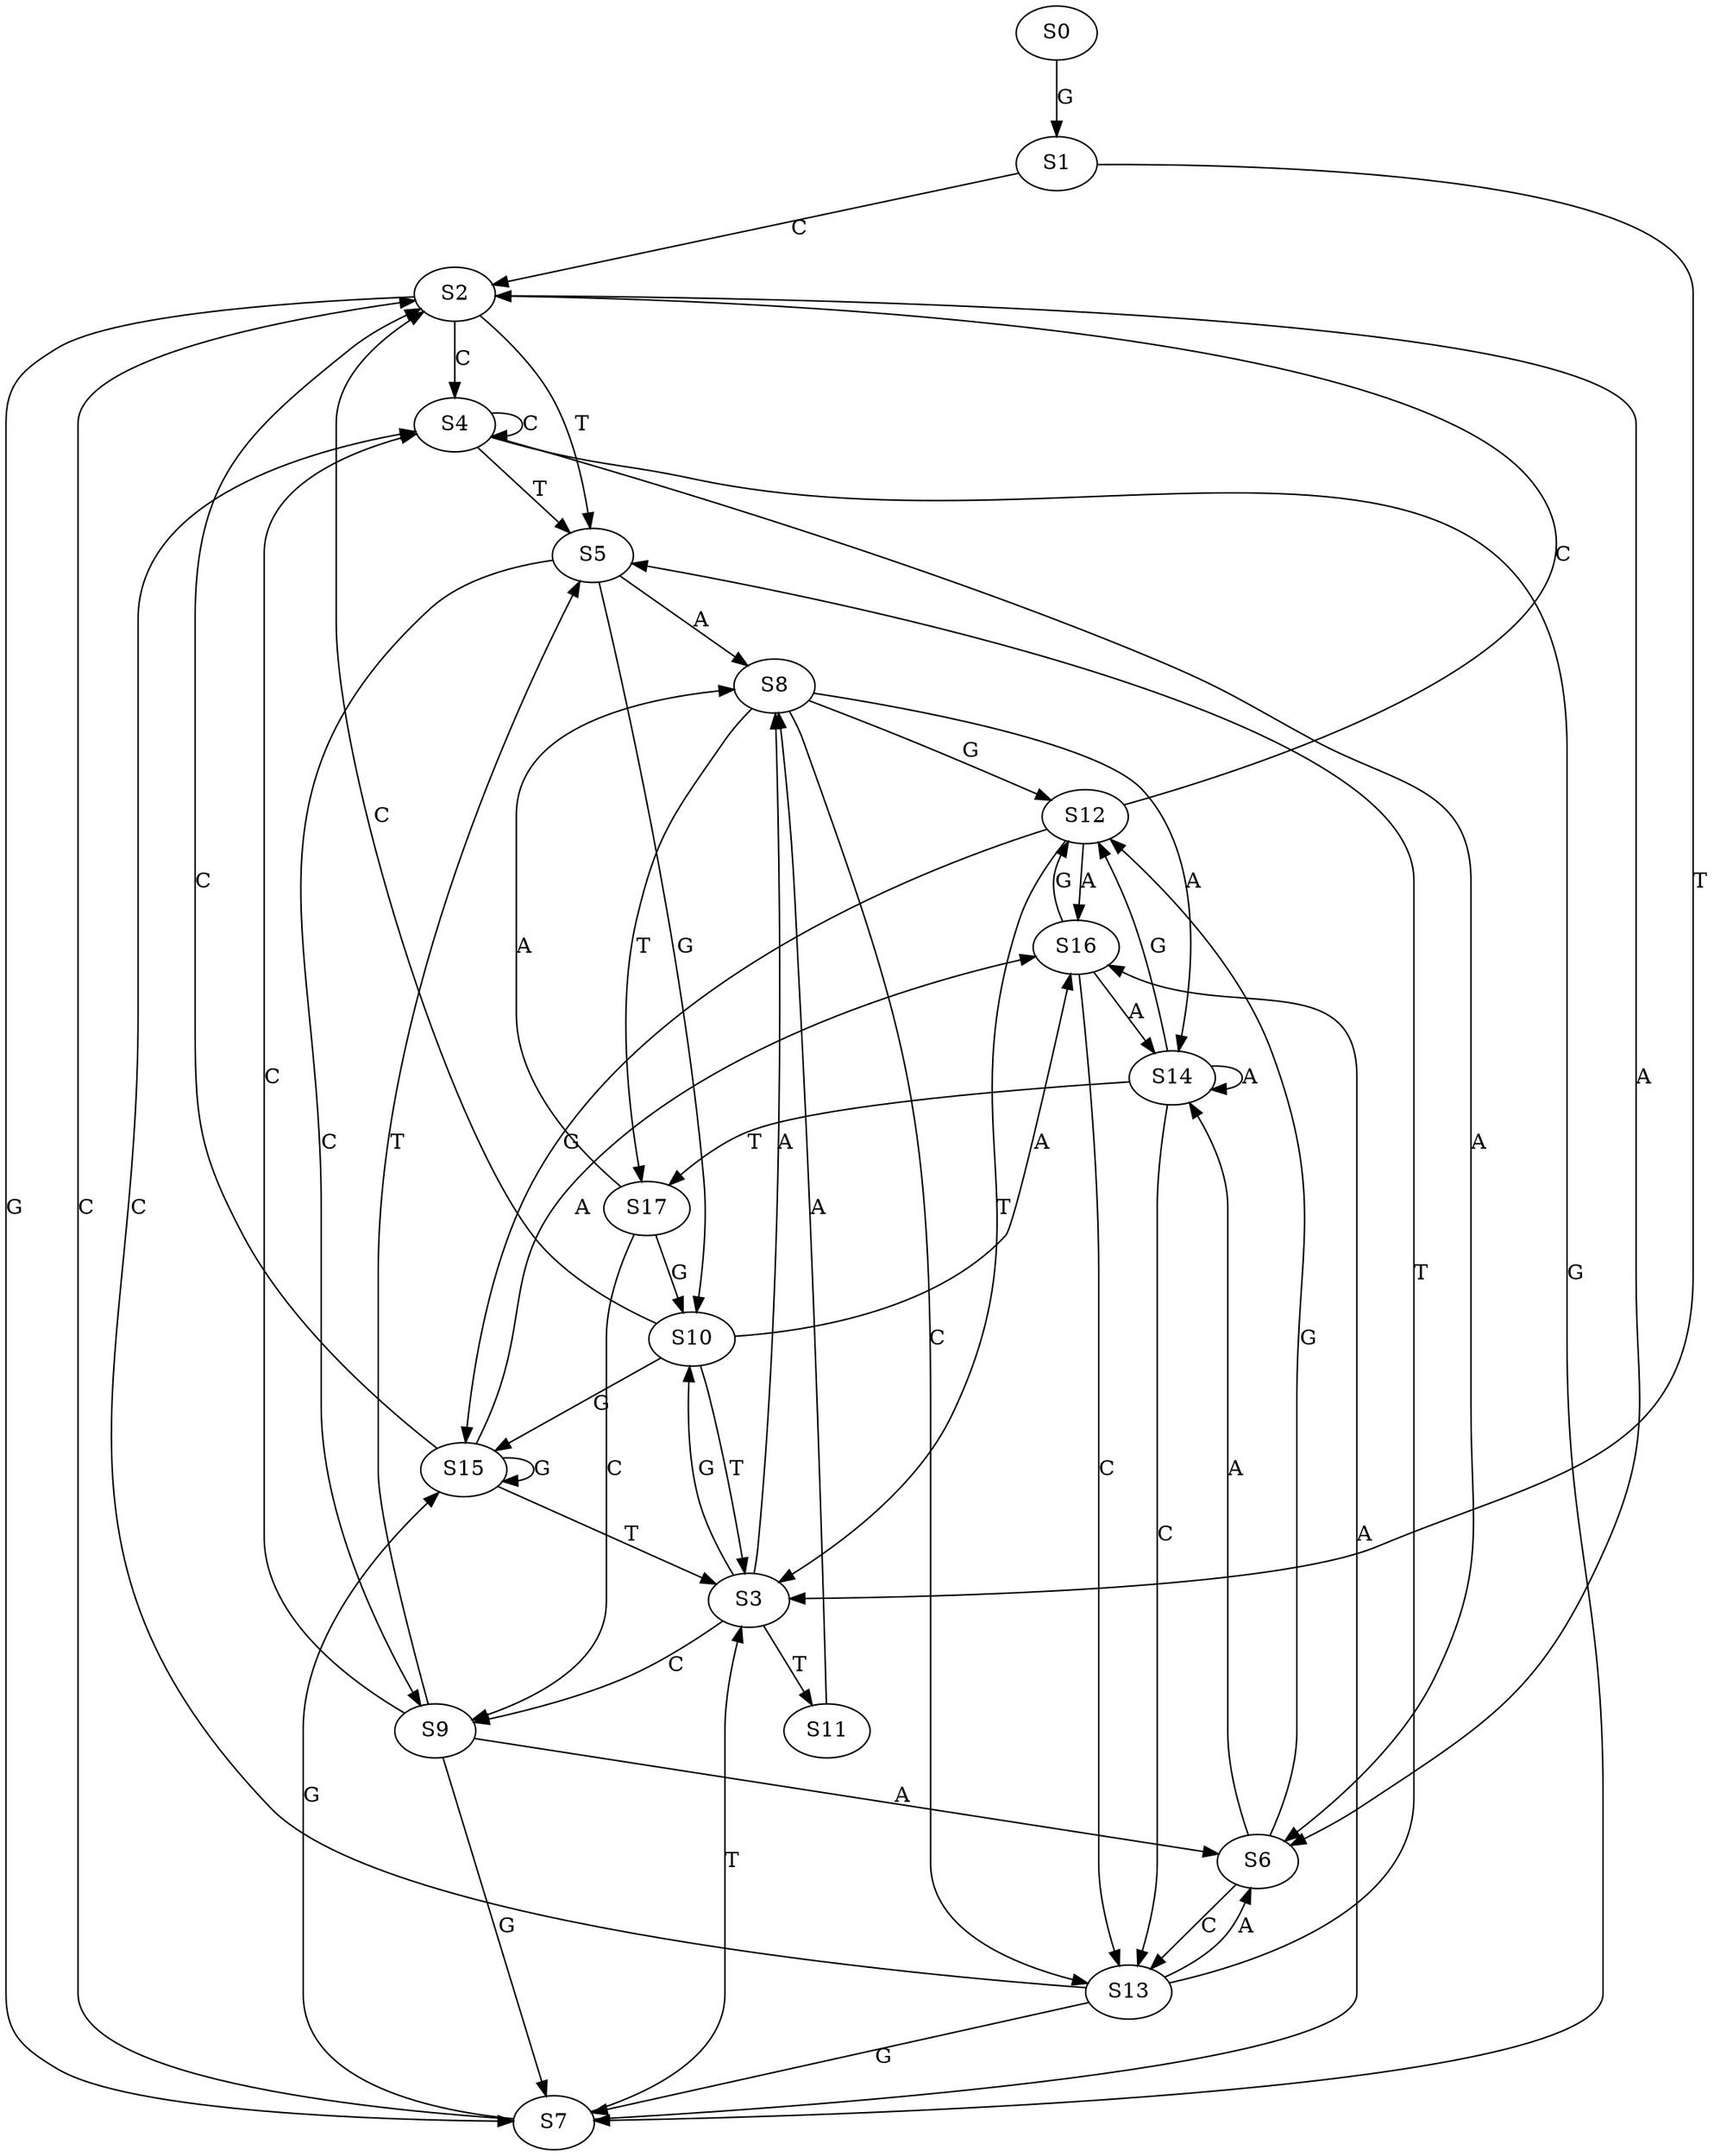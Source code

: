strict digraph  {
	S0 -> S1 [ label = G ];
	S1 -> S2 [ label = C ];
	S1 -> S3 [ label = T ];
	S2 -> S4 [ label = C ];
	S2 -> S5 [ label = T ];
	S2 -> S6 [ label = A ];
	S2 -> S7 [ label = G ];
	S3 -> S8 [ label = A ];
	S3 -> S9 [ label = C ];
	S3 -> S10 [ label = G ];
	S3 -> S11 [ label = T ];
	S4 -> S7 [ label = G ];
	S4 -> S4 [ label = C ];
	S4 -> S6 [ label = A ];
	S4 -> S5 [ label = T ];
	S5 -> S10 [ label = G ];
	S5 -> S9 [ label = C ];
	S5 -> S8 [ label = A ];
	S6 -> S12 [ label = G ];
	S6 -> S13 [ label = C ];
	S6 -> S14 [ label = A ];
	S7 -> S15 [ label = G ];
	S7 -> S3 [ label = T ];
	S7 -> S16 [ label = A ];
	S7 -> S2 [ label = C ];
	S8 -> S12 [ label = G ];
	S8 -> S17 [ label = T ];
	S8 -> S13 [ label = C ];
	S8 -> S14 [ label = A ];
	S9 -> S5 [ label = T ];
	S9 -> S7 [ label = G ];
	S9 -> S4 [ label = C ];
	S9 -> S6 [ label = A ];
	S10 -> S16 [ label = A ];
	S10 -> S3 [ label = T ];
	S10 -> S2 [ label = C ];
	S10 -> S15 [ label = G ];
	S11 -> S8 [ label = A ];
	S12 -> S3 [ label = T ];
	S12 -> S15 [ label = G ];
	S12 -> S16 [ label = A ];
	S12 -> S2 [ label = C ];
	S13 -> S6 [ label = A ];
	S13 -> S5 [ label = T ];
	S13 -> S4 [ label = C ];
	S13 -> S7 [ label = G ];
	S14 -> S17 [ label = T ];
	S14 -> S13 [ label = C ];
	S14 -> S12 [ label = G ];
	S14 -> S14 [ label = A ];
	S15 -> S16 [ label = A ];
	S15 -> S3 [ label = T ];
	S15 -> S15 [ label = G ];
	S15 -> S2 [ label = C ];
	S16 -> S12 [ label = G ];
	S16 -> S14 [ label = A ];
	S16 -> S13 [ label = C ];
	S17 -> S8 [ label = A ];
	S17 -> S9 [ label = C ];
	S17 -> S10 [ label = G ];
}
